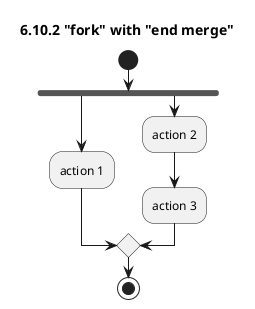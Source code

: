 @startuml
title 6.10.2 "fork" with "end merge"
start
fork
    :action 1;
fork again
    :action 2;
    :action 3;
end merge
stop
@enduml